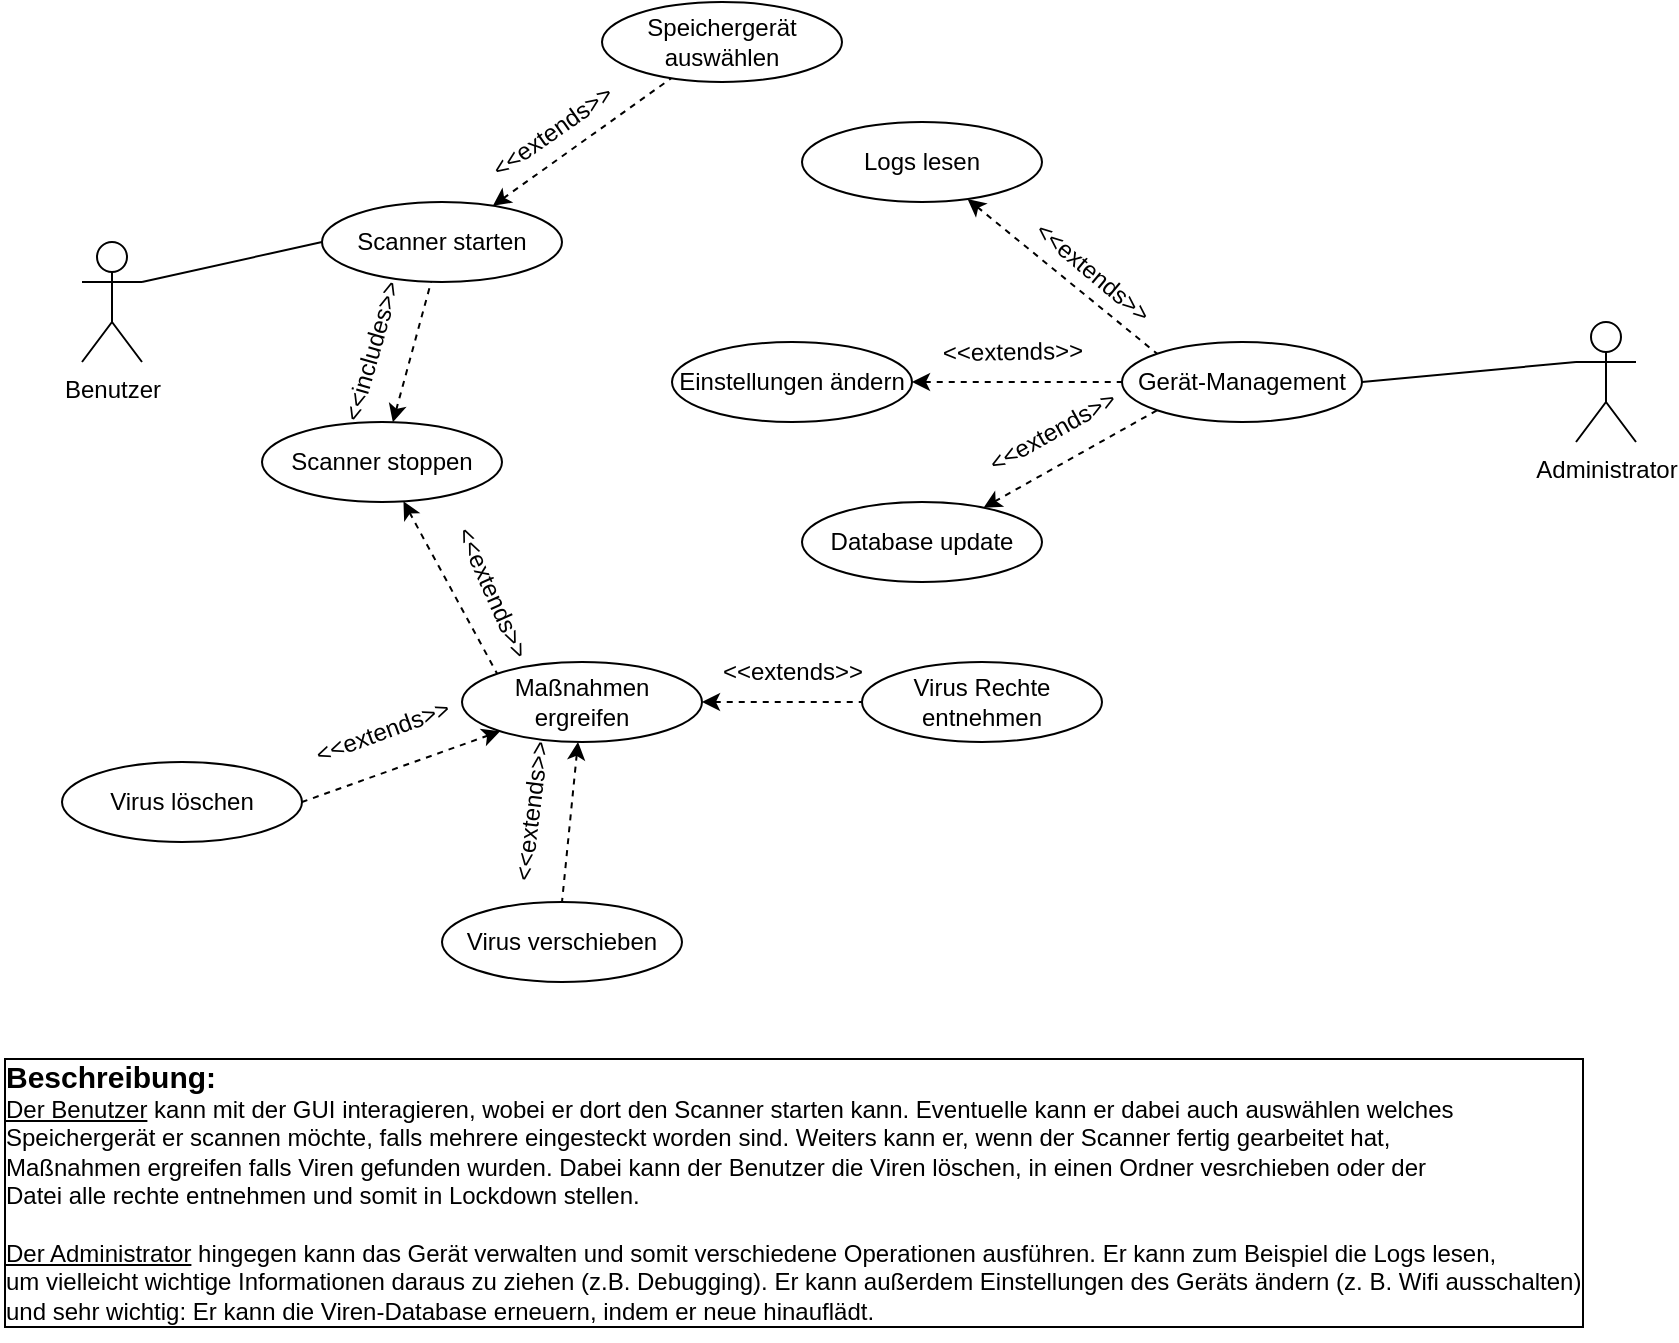 <mxfile version="20.2.3" type="device"><diagram id="y81LFRKodYhmAGhyqcpS" name="Page-1"><mxGraphModel dx="1483" dy="927" grid="1" gridSize="10" guides="1" tooltips="1" connect="1" arrows="1" fold="1" page="1" pageScale="1" pageWidth="827" pageHeight="1169" math="0" shadow="0"><root><mxCell id="0"/><mxCell id="1" parent="0"/><mxCell id="CUbgKMv4dU_l0fi_P_gt-9" style="edgeStyle=none;rounded=0;orthogonalLoop=1;jettySize=auto;html=1;exitX=1;exitY=0.333;exitDx=0;exitDy=0;exitPerimeter=0;entryX=0;entryY=0.5;entryDx=0;entryDy=0;endArrow=none;endFill=0;" parent="1" source="CUbgKMv4dU_l0fi_P_gt-1" target="CUbgKMv4dU_l0fi_P_gt-5" edge="1"><mxGeometry relative="1" as="geometry"/></mxCell><mxCell id="CUbgKMv4dU_l0fi_P_gt-1" value="Benutzer" style="shape=umlActor;verticalLabelPosition=bottom;verticalAlign=top;html=1;outlineConnect=0;" parent="1" vertex="1"><mxGeometry x="80" y="180" width="30" height="60" as="geometry"/></mxCell><mxCell id="CUbgKMv4dU_l0fi_P_gt-34" style="edgeStyle=none;rounded=0;orthogonalLoop=1;jettySize=auto;html=1;exitX=0;exitY=0.333;exitDx=0;exitDy=0;exitPerimeter=0;entryX=1;entryY=0.5;entryDx=0;entryDy=0;startArrow=none;startFill=0;endArrow=none;endFill=0;" parent="1" source="CUbgKMv4dU_l0fi_P_gt-2" target="CUbgKMv4dU_l0fi_P_gt-33" edge="1"><mxGeometry relative="1" as="geometry"/></mxCell><mxCell id="CUbgKMv4dU_l0fi_P_gt-2" value="Administrator" style="shape=umlActor;verticalLabelPosition=bottom;verticalAlign=top;html=1;outlineConnect=0;" parent="1" vertex="1"><mxGeometry x="827" y="220" width="30" height="60" as="geometry"/></mxCell><mxCell id="CUbgKMv4dU_l0fi_P_gt-7" style="rounded=0;orthogonalLoop=1;jettySize=auto;html=1;dashed=1;startArrow=classic;startFill=1;endArrow=none;endFill=0;" parent="1" source="CUbgKMv4dU_l0fi_P_gt-5" target="CUbgKMv4dU_l0fi_P_gt-6" edge="1"><mxGeometry relative="1" as="geometry"/></mxCell><mxCell id="CUbgKMv4dU_l0fi_P_gt-5" value="Scanner starten" style="ellipse;whiteSpace=wrap;html=1;" parent="1" vertex="1"><mxGeometry x="200" y="160" width="120" height="40" as="geometry"/></mxCell><mxCell id="CUbgKMv4dU_l0fi_P_gt-6" value="Speichergerät auswählen" style="ellipse;whiteSpace=wrap;html=1;" parent="1" vertex="1"><mxGeometry x="340" y="60" width="120" height="40" as="geometry"/></mxCell><mxCell id="CUbgKMv4dU_l0fi_P_gt-8" value="&amp;lt;&amp;lt;extends&amp;gt;&amp;gt;" style="text;html=1;align=center;verticalAlign=middle;resizable=0;points=[];autosize=1;strokeColor=none;fillColor=none;rotation=-35;" parent="1" vertex="1"><mxGeometry x="270" y="110" width="90" height="30" as="geometry"/></mxCell><mxCell id="CUbgKMv4dU_l0fi_P_gt-16" style="edgeStyle=none;rounded=0;orthogonalLoop=1;jettySize=auto;html=1;entryX=0;entryY=0;entryDx=0;entryDy=0;dashed=1;startArrow=classic;startFill=1;endArrow=none;endFill=0;" parent="1" source="CUbgKMv4dU_l0fi_P_gt-10" target="CUbgKMv4dU_l0fi_P_gt-11" edge="1"><mxGeometry relative="1" as="geometry"/></mxCell><mxCell id="CUbgKMv4dU_l0fi_P_gt-20" style="edgeStyle=none;rounded=0;orthogonalLoop=1;jettySize=auto;html=1;dashed=1;startArrow=classic;startFill=1;endArrow=none;endFill=0;" parent="1" source="CUbgKMv4dU_l0fi_P_gt-10" target="CUbgKMv4dU_l0fi_P_gt-5" edge="1"><mxGeometry relative="1" as="geometry"/></mxCell><mxCell id="CUbgKMv4dU_l0fi_P_gt-10" value="Scanner stoppen" style="ellipse;whiteSpace=wrap;html=1;" parent="1" vertex="1"><mxGeometry x="170" y="270" width="120" height="40" as="geometry"/></mxCell><mxCell id="CUbgKMv4dU_l0fi_P_gt-19" style="edgeStyle=none;rounded=0;orthogonalLoop=1;jettySize=auto;html=1;entryX=0;entryY=0.5;entryDx=0;entryDy=0;dashed=1;startArrow=classic;startFill=1;endArrow=none;endFill=0;" parent="1" source="CUbgKMv4dU_l0fi_P_gt-11" target="CUbgKMv4dU_l0fi_P_gt-14" edge="1"><mxGeometry relative="1" as="geometry"/></mxCell><mxCell id="CUbgKMv4dU_l0fi_P_gt-27" style="edgeStyle=none;rounded=0;orthogonalLoop=1;jettySize=auto;html=1;entryX=1;entryY=0.5;entryDx=0;entryDy=0;dashed=1;startArrow=classic;startFill=1;endArrow=none;endFill=0;" parent="1" source="CUbgKMv4dU_l0fi_P_gt-11" target="CUbgKMv4dU_l0fi_P_gt-12" edge="1"><mxGeometry relative="1" as="geometry"/></mxCell><mxCell id="CUbgKMv4dU_l0fi_P_gt-28" style="edgeStyle=none;rounded=0;orthogonalLoop=1;jettySize=auto;html=1;entryX=0.5;entryY=0;entryDx=0;entryDy=0;dashed=1;startArrow=classic;startFill=1;endArrow=none;endFill=0;" parent="1" source="CUbgKMv4dU_l0fi_P_gt-11" target="CUbgKMv4dU_l0fi_P_gt-13" edge="1"><mxGeometry relative="1" as="geometry"/></mxCell><mxCell id="CUbgKMv4dU_l0fi_P_gt-11" value="Maßnahmen ergreifen" style="ellipse;whiteSpace=wrap;html=1;" parent="1" vertex="1"><mxGeometry x="270" y="390" width="120" height="40" as="geometry"/></mxCell><mxCell id="CUbgKMv4dU_l0fi_P_gt-12" value="Virus löschen" style="ellipse;whiteSpace=wrap;html=1;" parent="1" vertex="1"><mxGeometry x="70" y="440" width="120" height="40" as="geometry"/></mxCell><mxCell id="CUbgKMv4dU_l0fi_P_gt-13" value="Virus verschieben" style="ellipse;whiteSpace=wrap;html=1;" parent="1" vertex="1"><mxGeometry x="260" y="510" width="120" height="40" as="geometry"/></mxCell><mxCell id="CUbgKMv4dU_l0fi_P_gt-14" value="Virus Rechte entnehmen" style="ellipse;whiteSpace=wrap;html=1;" parent="1" vertex="1"><mxGeometry x="470" y="390" width="120" height="40" as="geometry"/></mxCell><mxCell id="CUbgKMv4dU_l0fi_P_gt-21" value="&amp;lt;&amp;lt;extends&amp;gt;&amp;gt;" style="text;html=1;align=center;verticalAlign=middle;resizable=0;points=[];autosize=1;strokeColor=none;fillColor=none;rotation=66;" parent="1" vertex="1"><mxGeometry x="240" y="340" width="90" height="30" as="geometry"/></mxCell><mxCell id="CUbgKMv4dU_l0fi_P_gt-22" value="&amp;lt;&amp;lt;extends&amp;gt;&amp;gt;" style="text;html=1;align=center;verticalAlign=middle;resizable=0;points=[];autosize=1;strokeColor=none;fillColor=none;rotation=0;" parent="1" vertex="1"><mxGeometry x="390" y="380" width="90" height="30" as="geometry"/></mxCell><mxCell id="CUbgKMv4dU_l0fi_P_gt-23" value="&amp;lt;&amp;lt;extends&amp;gt;&amp;gt;" style="text;html=1;align=center;verticalAlign=middle;resizable=0;points=[];autosize=1;strokeColor=none;fillColor=none;rotation=-83;" parent="1" vertex="1"><mxGeometry x="260" y="450" width="90" height="30" as="geometry"/></mxCell><mxCell id="CUbgKMv4dU_l0fi_P_gt-25" value="&amp;lt;&amp;lt;extends&amp;gt;&amp;gt;" style="text;html=1;align=center;verticalAlign=middle;resizable=0;points=[];autosize=1;strokeColor=none;fillColor=none;rotation=-20;" parent="1" vertex="1"><mxGeometry x="185" y="410" width="90" height="30" as="geometry"/></mxCell><mxCell id="CUbgKMv4dU_l0fi_P_gt-29" value="&amp;lt;&amp;lt;includes&amp;gt;&amp;gt;" style="text;html=1;align=center;verticalAlign=middle;resizable=0;points=[];autosize=1;strokeColor=none;fillColor=none;rotation=-74;" parent="1" vertex="1"><mxGeometry x="175" y="220" width="100" height="30" as="geometry"/></mxCell><mxCell id="CUbgKMv4dU_l0fi_P_gt-35" style="edgeStyle=none;rounded=0;orthogonalLoop=1;jettySize=auto;html=1;entryX=0;entryY=0;entryDx=0;entryDy=0;startArrow=classic;startFill=1;endArrow=none;endFill=0;dashed=1;" parent="1" source="CUbgKMv4dU_l0fi_P_gt-30" target="CUbgKMv4dU_l0fi_P_gt-33" edge="1"><mxGeometry relative="1" as="geometry"/></mxCell><mxCell id="CUbgKMv4dU_l0fi_P_gt-30" value="Logs lesen" style="ellipse;whiteSpace=wrap;html=1;" parent="1" vertex="1"><mxGeometry x="440" y="120" width="120" height="40" as="geometry"/></mxCell><mxCell id="CUbgKMv4dU_l0fi_P_gt-36" style="edgeStyle=none;rounded=0;orthogonalLoop=1;jettySize=auto;html=1;entryX=0;entryY=0.5;entryDx=0;entryDy=0;dashed=1;startArrow=classic;startFill=1;endArrow=none;endFill=0;" parent="1" source="CUbgKMv4dU_l0fi_P_gt-31" target="CUbgKMv4dU_l0fi_P_gt-33" edge="1"><mxGeometry relative="1" as="geometry"/></mxCell><mxCell id="CUbgKMv4dU_l0fi_P_gt-31" value="Einstellungen ändern" style="ellipse;whiteSpace=wrap;html=1;" parent="1" vertex="1"><mxGeometry x="375" y="230" width="120" height="40" as="geometry"/></mxCell><mxCell id="CUbgKMv4dU_l0fi_P_gt-37" style="edgeStyle=none;rounded=0;orthogonalLoop=1;jettySize=auto;html=1;entryX=0;entryY=1;entryDx=0;entryDy=0;dashed=1;startArrow=classic;startFill=1;endArrow=none;endFill=0;" parent="1" source="CUbgKMv4dU_l0fi_P_gt-32" target="CUbgKMv4dU_l0fi_P_gt-33" edge="1"><mxGeometry relative="1" as="geometry"/></mxCell><mxCell id="CUbgKMv4dU_l0fi_P_gt-32" value="Database update" style="ellipse;whiteSpace=wrap;html=1;" parent="1" vertex="1"><mxGeometry x="440" y="310" width="120" height="40" as="geometry"/></mxCell><mxCell id="CUbgKMv4dU_l0fi_P_gt-33" value="Gerät-Management" style="ellipse;whiteSpace=wrap;html=1;" parent="1" vertex="1"><mxGeometry x="600" y="230" width="120" height="40" as="geometry"/></mxCell><mxCell id="CUbgKMv4dU_l0fi_P_gt-38" value="&amp;lt;&amp;lt;extends&amp;gt;&amp;gt;" style="text;html=1;align=center;verticalAlign=middle;resizable=0;points=[];autosize=1;strokeColor=none;fillColor=none;rotation=40;" parent="1" vertex="1"><mxGeometry x="540" y="180" width="90" height="30" as="geometry"/></mxCell><mxCell id="CUbgKMv4dU_l0fi_P_gt-39" value="&amp;lt;&amp;lt;extends&amp;gt;&amp;gt;" style="text;html=1;align=center;verticalAlign=middle;resizable=0;points=[];autosize=1;strokeColor=none;fillColor=none;rotation=-1;" parent="1" vertex="1"><mxGeometry x="500" y="220" width="90" height="30" as="geometry"/></mxCell><mxCell id="CUbgKMv4dU_l0fi_P_gt-40" value="&amp;lt;&amp;lt;extends&amp;gt;&amp;gt;" style="text;html=1;align=center;verticalAlign=middle;resizable=0;points=[];autosize=1;strokeColor=none;fillColor=none;rotation=-29;" parent="1" vertex="1"><mxGeometry x="520" y="260" width="90" height="30" as="geometry"/></mxCell><mxCell id="CUbgKMv4dU_l0fi_P_gt-41" value="&lt;b&gt;&lt;font style=&quot;font-size: 15px;&quot;&gt;Beschreibung:&lt;/font&gt;&lt;/b&gt;&lt;br&gt;&lt;u&gt;Der Benutzer&lt;/u&gt; kann mit der GUI interagieren, wobei er dort den Scanner starten kann. Eventuelle kann er dabei auch auswählen welches&lt;br&gt;Speichergerät er scannen möchte, falls mehrere eingesteckt worden sind. Weiters kann er, wenn der Scanner fertig gearbeitet hat,&lt;br&gt;Maßnahmen ergreifen falls Viren gefunden wurden. Dabei kann der Benutzer die Viren löschen, in einen Ordner vesrchieben oder der&lt;br&gt;Datei alle rechte entnehmen und somit in Lockdown stellen.&lt;br&gt;&lt;br&gt;&lt;u&gt;Der Administrator&lt;/u&gt; hingegen kann das Gerät verwalten und somit verschiedene Operationen ausführen. Er kann zum Beispiel die Logs lesen,&lt;br&gt;um vielleicht wichtige Informationen daraus zu ziehen (z.B. Debugging). Er kann außerdem Einstellungen des Geräts ändern (z. B. Wifi ausschalten)&lt;br&gt;und sehr wichtig: Er kann die Viren-Database erneuern, indem er neue hinauflädt." style="text;html=1;align=left;verticalAlign=middle;resizable=0;points=[];autosize=1;strokeColor=none;fillColor=none;labelBorderColor=default;labelBackgroundColor=default;" parent="1" vertex="1"><mxGeometry x="39" y="579.5" width="810" height="150" as="geometry"/></mxCell></root></mxGraphModel></diagram></mxfile>